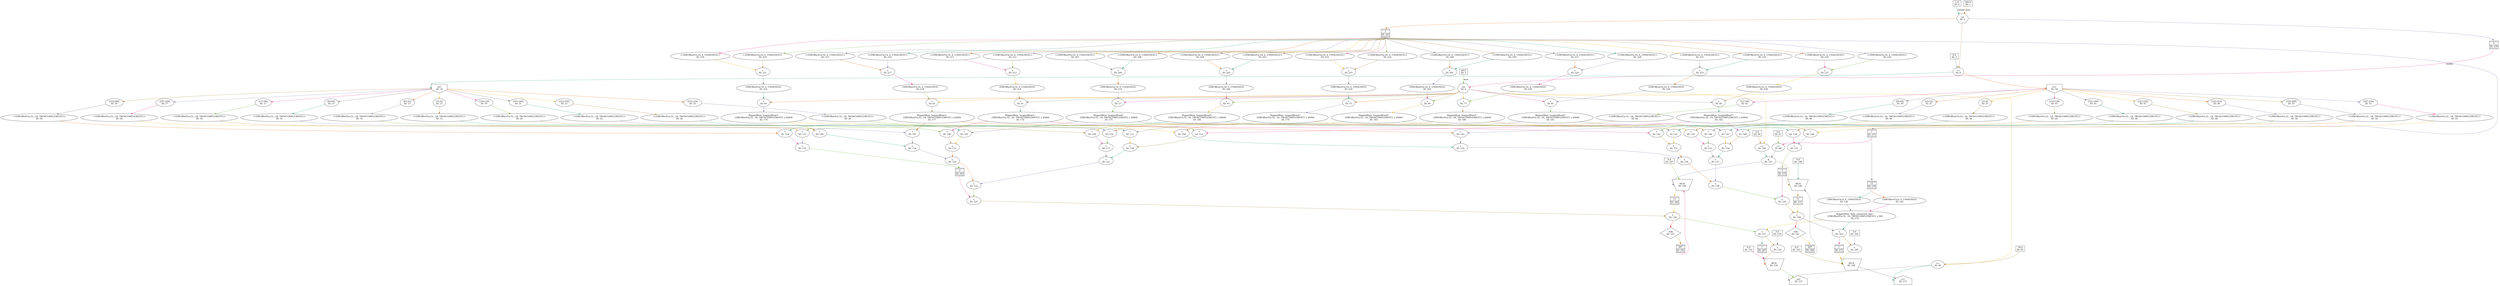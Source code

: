 digraph fully_connected01_tapnfold_2{
	NodeConstantDouble0 [shape=box, label="1.0\nID: 0"];
	NodeConstantDouble1 [shape=box, label="500.0\nID: 1"];
	NodeCounterV12 [shape=hexagon, label="cnt\nID: 2"];
	NodeFIFO239 [shape=plaintext, label=<<TABLE BORDER="0" CELLSPACING="0" CELLBORDER="1"> <TR><TD></TD></TR><TR><TD>3</TD></TR><TR><TD>ID: 239</TD></TR> <TR><TD></TD></TR> </TABLE>>];
	NodeConstantDouble3 [shape=box, label="80.0\nID: 3"];
	NodeCounterV14 [shape=hexagon, label="cnt\nID: 4"];
	NodeConstantDouble95 [shape=box, label="79.0\nID: 95"];
	NodeEq96 [label="==\nID: 96"];
	NodeFIFO243 [shape=plaintext, label=<<TABLE BORDER="0" CELLSPACING="0" CELLBORDER="1"> <TR><TD></TD></TR><TR><TD>2</TD></TR><TR><TD>ID: 243</TD></TR> <TR><TD></TD></TR> </TABLE>>];
	NodeFIFO273 [shape=plaintext, label=<<TABLE BORDER="0" CELLSPACING="0" CELLBORDER="1"> <TR><TD></TD></TR><TR><TD>1</TD></TR><TR><TD>ID: 273</TD></TR> <TR><TD></TD></TR> </TABLE>>];
	NodeConstantDouble97 [shape=box, label="0.0\nID: 97"];
	NodeEq98 [label="==\nID: 98"];
	NodeConstantDouble99 [shape=box, label="0.0\nID: 99"];
	NodeEq100 [label="==\nID: 100"];
	NodeAnd101 [label="&\nID: 101"];
	NodeStreamOffset125 [shape=diamond, label="-500\nID: 125"];
	NodeFIFO242 [shape=plaintext, label=<<TABLE BORDER="0" CELLSPACING="0" CELLBORDER="1"> <TR><TD></TD></TR><TR><TD>487</TD></TR><TR><TD>ID: 242</TD></TR> <TR><TD></TD></TR> </TABLE>>];
	NodeConstantRawBits197 [shape=box, label="0.0\nID: 197"];
	NodeMux104 [shape=invtrapezium, label="MUX\nID: 104", height=0.5];
	NodeFIFO264 [shape=plaintext, label=<<TABLE BORDER="0" CELLSPACING="0" CELLBORDER="1"> <TR><TD></TD></TR><TR><TD>11</TD></TR><TR><TD>ID: 264</TD></TR> <TR><TD></TD></TR> </TABLE>>];
	NodeReinterpret199 [label="<{HWOffsetFix:16, 4, UNSIGNED}>\nID: 199"];
	NodeReinterpret200 [label="<{HWOffsetFix:16, 6, UNSIGNED}>\nID: 200"];
	NodeAdd201 [label="+\nID: 201"];
	NodeCast202 [label="{HWOffsetFix:16, 0, UNSIGNED}\nID: 202"];
	NodeAdd89 [label="+\nID: 89"];
	NodeMappedRom183 [label="MappedRom 'mappedRom8':\n{HWOffsetFix:32, -24, TWOSCOMPLEMENT} x 40000\nID: 183"];
	NodeConstantDouble5 [shape=box, label="0.0\nID: 5"];
	NodeEq6 [label="==\nID: 6"];
	NodeInput10 [shape=invhouse, label="x01\nID: 10"];
	NodeSlice27 [label="[287:256]\nID: 27"];
	NodeReinterpret28 [label="<{HWOffsetFix:32, -24, TWOSCOMPLEMENT}>\nID: 28"];
	NodeMul113 [label="*\nID: 113"];
	NodeReinterpret203 [label="<{HWOffsetFix:16, 4, UNSIGNED}>\nID: 203"];
	NodeReinterpret204 [label="<{HWOffsetFix:16, 6, UNSIGNED}>\nID: 204"];
	NodeAdd205 [label="+\nID: 205"];
	NodeCast206 [label="{HWOffsetFix:16, 0, UNSIGNED}\nID: 206"];
	NodeAdd93 [label="+\nID: 93"];
	NodeMappedRom184 [label="MappedRom 'mappedRom9':\n{HWOffsetFix:32, -24, TWOSCOMPLEMENT} x 40000\nID: 184"];
	NodeSlice29 [label="[319:288]\nID: 29"];
	NodeReinterpret30 [label="<{HWOffsetFix:32, -24, TWOSCOMPLEMENT}>\nID: 30"];
	NodeMul114 [label="*\nID: 114"];
	NodeAdd119 [label="+\nID: 119"];
	NodeFIFO263 [shape=plaintext, label=<<TABLE BORDER="0" CELLSPACING="0" CELLBORDER="1"> <TR><TD></TD></TR><TR><TD>2</TD></TR><TR><TD>ID: 263</TD></TR> <TR><TD></TD></TR> </TABLE>>];
	NodeReinterpret207 [label="<{HWOffsetFix:16, 4, UNSIGNED}>\nID: 207"];
	NodeReinterpret208 [label="<{HWOffsetFix:16, 6, UNSIGNED}>\nID: 208"];
	NodeAdd209 [label="+\nID: 209"];
	NodeCast210 [label="{HWOffsetFix:16, 0, UNSIGNED}\nID: 210"];
	NodeAdd57 [label="+\nID: 57"];
	NodeMappedRom175 [label="MappedRom 'mappedRom0':\n{HWOffsetFix:32, -24, TWOSCOMPLEMENT} x 40000\nID: 175"];
	NodeSlice11 [label="[31:0]\nID: 11"];
	NodeReinterpret12 [label="<{HWOffsetFix:32, -24, TWOSCOMPLEMENT}>\nID: 12"];
	NodeMul105 [label="*\nID: 105"];
	NodeReinterpret211 [label="<{HWOffsetFix:16, 4, UNSIGNED}>\nID: 211"];
	NodeReinterpret212 [label="<{HWOffsetFix:16, 6, UNSIGNED}>\nID: 212"];
	NodeAdd213 [label="+\nID: 213"];
	NodeCast214 [label="{HWOffsetFix:16, 0, UNSIGNED}\nID: 214"];
	NodeAdd61 [label="+\nID: 61"];
	NodeMappedRom176 [label="MappedRom 'mappedRom1':\n{HWOffsetFix:32, -24, TWOSCOMPLEMENT} x 40000\nID: 176"];
	NodeSlice13 [label="[63:32]\nID: 13"];
	NodeReinterpret14 [label="<{HWOffsetFix:32, -24, TWOSCOMPLEMENT}>\nID: 14"];
	NodeMul106 [label="*\nID: 106"];
	NodeAdd115 [label="+\nID: 115"];
	NodeReinterpret215 [label="<{HWOffsetFix:16, 4, UNSIGNED}>\nID: 215"];
	NodeReinterpret216 [label="<{HWOffsetFix:16, 6, UNSIGNED}>\nID: 216"];
	NodeAdd217 [label="+\nID: 217"];
	NodeCast218 [label="{HWOffsetFix:16, 0, UNSIGNED}\nID: 218"];
	NodeAdd65 [label="+\nID: 65"];
	NodeMappedRom177 [label="MappedRom 'mappedRom2':\n{HWOffsetFix:32, -24, TWOSCOMPLEMENT} x 40000\nID: 177"];
	NodeSlice15 [label="[95:64]\nID: 15"];
	NodeReinterpret16 [label="<{HWOffsetFix:32, -24, TWOSCOMPLEMENT}>\nID: 16"];
	NodeMul107 [label="*\nID: 107"];
	NodeReinterpret219 [label="<{HWOffsetFix:16, 4, UNSIGNED}>\nID: 219"];
	NodeReinterpret220 [label="<{HWOffsetFix:16, 6, UNSIGNED}>\nID: 220"];
	NodeAdd221 [label="+\nID: 221"];
	NodeCast222 [label="{HWOffsetFix:16, 0, UNSIGNED}\nID: 222"];
	NodeAdd69 [label="+\nID: 69"];
	NodeMappedRom178 [label="MappedRom 'mappedRom3':\n{HWOffsetFix:32, -24, TWOSCOMPLEMENT} x 40000\nID: 178"];
	NodeSlice17 [label="[127:96]\nID: 17"];
	NodeReinterpret18 [label="<{HWOffsetFix:32, -24, TWOSCOMPLEMENT}>\nID: 18"];
	NodeMul108 [label="*\nID: 108"];
	NodeAdd116 [label="+\nID: 116"];
	NodeAdd120 [label="+\nID: 120"];
	NodeReinterpret223 [label="<{HWOffsetFix:16, 4, UNSIGNED}>\nID: 223"];
	NodeReinterpret224 [label="<{HWOffsetFix:16, 6, UNSIGNED}>\nID: 224"];
	NodeAdd225 [label="+\nID: 225"];
	NodeCast226 [label="{HWOffsetFix:16, 0, UNSIGNED}\nID: 226"];
	NodeAdd73 [label="+\nID: 73"];
	NodeMappedRom179 [label="MappedRom 'mappedRom4':\n{HWOffsetFix:32, -24, TWOSCOMPLEMENT} x 40000\nID: 179"];
	NodeSlice19 [label="[159:128]\nID: 19"];
	NodeReinterpret20 [label="<{HWOffsetFix:32, -24, TWOSCOMPLEMENT}>\nID: 20"];
	NodeMul109 [label="*\nID: 109"];
	NodeReinterpret227 [label="<{HWOffsetFix:16, 4, UNSIGNED}>\nID: 227"];
	NodeReinterpret228 [label="<{HWOffsetFix:16, 6, UNSIGNED}>\nID: 228"];
	NodeAdd229 [label="+\nID: 229"];
	NodeCast230 [label="{HWOffsetFix:16, 0, UNSIGNED}\nID: 230"];
	NodeAdd77 [label="+\nID: 77"];
	NodeMappedRom180 [label="MappedRom 'mappedRom5':\n{HWOffsetFix:32, -24, TWOSCOMPLEMENT} x 40000\nID: 180"];
	NodeSlice21 [label="[191:160]\nID: 21"];
	NodeReinterpret22 [label="<{HWOffsetFix:32, -24, TWOSCOMPLEMENT}>\nID: 22"];
	NodeMul110 [label="*\nID: 110"];
	NodeAdd117 [label="+\nID: 117"];
	NodeReinterpret231 [label="<{HWOffsetFix:16, 4, UNSIGNED}>\nID: 231"];
	NodeReinterpret232 [label="<{HWOffsetFix:16, 6, UNSIGNED}>\nID: 232"];
	NodeAdd233 [label="+\nID: 233"];
	NodeCast234 [label="{HWOffsetFix:16, 0, UNSIGNED}\nID: 234"];
	NodeAdd81 [label="+\nID: 81"];
	NodeMappedRom181 [label="MappedRom 'mappedRom6':\n{HWOffsetFix:32, -24, TWOSCOMPLEMENT} x 40000\nID: 181"];
	NodeSlice23 [label="[223:192]\nID: 23"];
	NodeReinterpret24 [label="<{HWOffsetFix:32, -24, TWOSCOMPLEMENT}>\nID: 24"];
	NodeMul111 [label="*\nID: 111"];
	NodeReinterpret235 [label="<{HWOffsetFix:16, 4, UNSIGNED}>\nID: 235"];
	NodeReinterpret236 [label="<{HWOffsetFix:16, 6, UNSIGNED}>\nID: 236"];
	NodeAdd237 [label="+\nID: 237"];
	NodeCast238 [label="{HWOffsetFix:16, 0, UNSIGNED}\nID: 238"];
	NodeAdd85 [label="+\nID: 85"];
	NodeMappedRom182 [label="MappedRom 'mappedRom7':\n{HWOffsetFix:32, -24, TWOSCOMPLEMENT} x 40000\nID: 182"];
	NodeSlice25 [label="[255:224]\nID: 25"];
	NodeReinterpret26 [label="<{HWOffsetFix:32, -24, TWOSCOMPLEMENT}>\nID: 26"];
	NodeMul112 [label="*\nID: 112"];
	NodeAdd118 [label="+\nID: 118"];
	NodeAdd121 [label="+\nID: 121"];
	NodeAdd122 [label="+\nID: 122"];
	NodeAdd123 [label="+\nID: 123"];
	NodeAdd124 [label="+\nID: 124"];
	NodeFIFO274 [shape=plaintext, label=<<TABLE BORDER="0" CELLSPACING="0" CELLBORDER="1"> <TR><TD></TD></TR><TR><TD>13</TD></TR><TR><TD>ID: 274</TD></TR> <TR><TD></TD></TR> </TABLE>>];
	NodeCast126 [label="{HWOffsetFix:9, 0, UNSIGNED}\nID: 126"];
	NodeCast162 [label="{HWOffsetFix:9, 0, UNSIGNED}\nID: 162"];
	NodeMappedRom174 [label="MappedRom 'fully_connected_bias':\n{HWOffsetFix:32, -24, TWOSCOMPLEMENT} x 500\nID: 174"];
	NodeAdd127 [label="+\nID: 127"];
	NodeConstantDouble129 [shape=box, label="0.0\nID: 129"];
	NodeLt130 [label="<\nID: 130"];
	NodeFIFO267 [shape=plaintext, label=<<TABLE BORDER="0" CELLSPACING="0" CELLBORDER="1"> <TR><TD></TD></TR><TR><TD>1</TD></TR><TR><TD>ID: 267</TD></TR> <TR><TD></TD></TR> </TABLE>>];
	NodeConstantDouble131 [shape=box, label="0.0\nID: 131"];
	NodeMux132 [shape=invtrapezium, label="MUX\nID: 132", height=0.5];
	NodeOutput137 [shape=house, label="y01\nID: 137"];
	NodeStreamOffset161 [shape=diamond, label="-500\nID: 161"];
	NodeFIFO269 [shape=plaintext, label=<<TABLE BORDER="0" CELLSPACING="0" CELLBORDER="1"> <TR><TD></TD></TR><TR><TD>487</TD></TR><TR><TD>ID: 269</TD></TR> <TR><TD></TD></TR> </TABLE>>];
	NodeConstantRawBits198 [shape=box, label="0.0\nID: 198"];
	NodeMux140 [shape=invtrapezium, label="MUX\nID: 140", height=0.5];
	NodeFIFO271 [shape=plaintext, label=<<TABLE BORDER="0" CELLSPACING="0" CELLBORDER="1"> <TR><TD></TD></TR><TR><TD>11</TD></TR><TR><TD>ID: 271</TD></TR> <TR><TD></TD></TR> </TABLE>>];
	NodeInput34 [shape=invhouse, label="x11\nID: 34"];
	NodeSlice51 [label="[287:256]\nID: 51"];
	NodeReinterpret52 [label="<{HWOffsetFix:32, -24, TWOSCOMPLEMENT}>\nID: 52"];
	NodeMul149 [label="*\nID: 149"];
	NodeSlice53 [label="[319:288]\nID: 53"];
	NodeReinterpret54 [label="<{HWOffsetFix:32, -24, TWOSCOMPLEMENT}>\nID: 54"];
	NodeMul150 [label="*\nID: 150"];
	NodeAdd155 [label="+\nID: 155"];
	NodeFIFO270 [shape=plaintext, label=<<TABLE BORDER="0" CELLSPACING="0" CELLBORDER="1"> <TR><TD></TD></TR><TR><TD>2</TD></TR><TR><TD>ID: 270</TD></TR> <TR><TD></TD></TR> </TABLE>>];
	NodeSlice35 [label="[31:0]\nID: 35"];
	NodeReinterpret36 [label="<{HWOffsetFix:32, -24, TWOSCOMPLEMENT}>\nID: 36"];
	NodeMul141 [label="*\nID: 141"];
	NodeSlice37 [label="[63:32]\nID: 37"];
	NodeReinterpret38 [label="<{HWOffsetFix:32, -24, TWOSCOMPLEMENT}>\nID: 38"];
	NodeMul142 [label="*\nID: 142"];
	NodeAdd151 [label="+\nID: 151"];
	NodeSlice39 [label="[95:64]\nID: 39"];
	NodeReinterpret40 [label="<{HWOffsetFix:32, -24, TWOSCOMPLEMENT}>\nID: 40"];
	NodeMul143 [label="*\nID: 143"];
	NodeSlice41 [label="[127:96]\nID: 41"];
	NodeReinterpret42 [label="<{HWOffsetFix:32, -24, TWOSCOMPLEMENT}>\nID: 42"];
	NodeMul144 [label="*\nID: 144"];
	NodeAdd152 [label="+\nID: 152"];
	NodeAdd156 [label="+\nID: 156"];
	NodeSlice43 [label="[159:128]\nID: 43"];
	NodeReinterpret44 [label="<{HWOffsetFix:32, -24, TWOSCOMPLEMENT}>\nID: 44"];
	NodeMul145 [label="*\nID: 145"];
	NodeSlice45 [label="[191:160]\nID: 45"];
	NodeReinterpret46 [label="<{HWOffsetFix:32, -24, TWOSCOMPLEMENT}>\nID: 46"];
	NodeMul146 [label="*\nID: 146"];
	NodeAdd153 [label="+\nID: 153"];
	NodeSlice47 [label="[223:192]\nID: 47"];
	NodeReinterpret48 [label="<{HWOffsetFix:32, -24, TWOSCOMPLEMENT}>\nID: 48"];
	NodeMul147 [label="*\nID: 147"];
	NodeSlice49 [label="[255:224]\nID: 49"];
	NodeReinterpret50 [label="<{HWOffsetFix:32, -24, TWOSCOMPLEMENT}>\nID: 50"];
	NodeMul148 [label="*\nID: 148"];
	NodeAdd154 [label="+\nID: 154"];
	NodeAdd157 [label="+\nID: 157"];
	NodeAdd158 [label="+\nID: 158"];
	NodeAdd159 [label="+\nID: 159"];
	NodeAdd160 [label="+\nID: 160"];
	NodeAdd163 [label="+\nID: 163"];
	NodeConstantDouble165 [shape=box, label="0.0\nID: 165"];
	NodeLt166 [label="<\nID: 166"];
	NodeFIFO272 [shape=plaintext, label=<<TABLE BORDER="0" CELLSPACING="0" CELLBORDER="1"> <TR><TD></TD></TR><TR><TD>1</TD></TR><TR><TD>ID: 272</TD></TR> <TR><TD></TD></TR> </TABLE>>];
	NodeConstantDouble167 [shape=box, label="0.0\nID: 167"];
	NodeMux168 [shape=invtrapezium, label="MUX\nID: 168", height=0.5];
	NodeOutput173 [shape=house, label="y11\nID: 173"];
	NodeConstantDouble0 -> NodeCounterV12[label="enable" color="/dark28/1" photon_data="EDGE,SrcNode:0,SrcNodePort:value"];
	NodeConstantDouble1 -> NodeCounterV12[label="max" color="/dark28/2" photon_data="EDGE,SrcNode:1,SrcNodePort:value"];
	NodeCounterV12 -> NodeFIFO239[headport="n" color="/dark28/3" photon_data="EDGE,SrcNode:2,SrcNodePort:wrap"];
	NodeFIFO239 -> NodeCounterV14[label="enable" tailport="s" color="/dark28/4" photon_data="EDGE,SrcNode:239,SrcNodePort:output"];
	NodeConstantDouble3 -> NodeCounterV14[label="max" color="/dark28/5" photon_data="EDGE,SrcNode:3,SrcNodePort:value"];
	NodeCounterV14 -> NodeEq96[color="/dark28/6" photon_data="EDGE,SrcNode:4,SrcNodePort:count"];
	NodeConstantDouble95 -> NodeEq96[color="/dark28/7" photon_data="EDGE,SrcNode:95,SrcNodePort:value"];
	NodeEq96 -> NodeOutput137[headport="w" color="/dark28/8" ];
	NodeEq96 -> NodeOutput173[headport="w" color="/dark28/1" ];
	NodeCounterV12 -> NodeFIFO243[headport="n" color="/dark28/2" photon_data="EDGE,SrcNode:2,SrcNodePort:count"];
	NodeFIFO243 -> NodeFIFO273[tailport="s" headport="n" color="/dark28/3" photon_data="EDGE,SrcNode:243,SrcNodePort:output"];
	NodeFIFO273 -> NodeEq98[tailport="s" color="/dark28/4" photon_data="EDGE,SrcNode:273,SrcNodePort:output"];
	NodeConstantDouble97 -> NodeEq98[color="/dark28/5" photon_data="EDGE,SrcNode:97,SrcNodePort:value"];
	NodeCounterV14 -> NodeEq100[color="/dark28/6" photon_data="EDGE,SrcNode:4,SrcNodePort:count"];
	NodeConstantDouble99 -> NodeEq100[color="/dark28/7" photon_data="EDGE,SrcNode:99,SrcNodePort:value"];
	NodeEq98 -> NodeAnd101[color="/dark28/8" photon_data="EDGE,SrcNode:98,SrcNodePort:result"];
	NodeEq100 -> NodeAnd101[color="/dark28/1" photon_data="EDGE,SrcNode:100,SrcNodePort:result"];
	NodeAdd124 -> NodeStreamOffset125[headport="n", tailport="s", color=red photon_data="EDGE,SrcNode:124,SrcNodePort:result"];
	NodeStreamOffset125 -> NodeFIFO242[headport="n" color="/dark28/2" photon_data="EDGE,SrcNode:125,SrcNodePort:output"];
	NodeAnd101 -> NodeMux104[headport="w" color="/dark28/3" photon_data="EDGE,SrcNode:101,SrcNodePort:result"];
	NodeFIFO242 -> NodeMux104[tailport="s" color="/dark28/4" photon_data="EDGE,SrcNode:242,SrcNodePort:output"];
	NodeConstantRawBits197 -> NodeMux104[color="/dark28/5" photon_data="EDGE,SrcNode:197,SrcNodePort:value"];
	NodeMux104 -> NodeFIFO264[headport="n" color="/dark28/6" photon_data="EDGE,SrcNode:104,SrcNodePort:result"];
	NodeFIFO243 -> NodeReinterpret199[tailport="s" color="/dark28/7" photon_data="EDGE,SrcNode:243,SrcNodePort:output"];
	NodeFIFO243 -> NodeReinterpret200[tailport="s" color="/dark28/8" photon_data="EDGE,SrcNode:243,SrcNodePort:output"];
	NodeReinterpret199 -> NodeAdd201[color="/dark28/1" photon_data="EDGE,SrcNode:199,SrcNodePort:output"];
	NodeReinterpret200 -> NodeAdd201[color="/dark28/2" photon_data="EDGE,SrcNode:200,SrcNodePort:output"];
	NodeAdd201 -> NodeCast202[color="/dark28/3" photon_data="EDGE,SrcNode:201,SrcNodePort:result"];
	NodeCast202 -> NodeAdd89[color="/dark28/4" photon_data="EDGE,SrcNode:202,SrcNodePort:o"];
	NodeCounterV14 -> NodeAdd89[color="/dark28/5" photon_data="EDGE,SrcNode:4,SrcNodePort:count"];
	NodeAdd89 -> NodeMappedRom183[color="/dark28/6" photon_data="EDGE,SrcNode:89,SrcNodePort:result"];
	NodeCounterV12 -> NodeEq6[color="/dark28/7" photon_data="EDGE,SrcNode:2,SrcNodePort:count"];
	NodeConstantDouble5 -> NodeEq6[color="/dark28/8" photon_data="EDGE,SrcNode:5,SrcNodePort:value"];
	NodeEq6 -> NodeInput10[headport="w" color="/dark28/1" ];
	NodeEq6 -> NodeInput34[headport="w" color="/dark28/2" ];
	NodeInput10 -> NodeSlice27[color="/dark28/3" photon_data="EDGE,SrcNode:10,SrcNodePort:data"];
	NodeSlice27 -> NodeReinterpret28[color="/dark28/4" photon_data="EDGE,SrcNode:27,SrcNodePort:result"];
	NodeMappedRom183 -> NodeMul113[color="/dark28/5" photon_data="EDGE,SrcNode:183,SrcNodePort:dataa"];
	NodeReinterpret28 -> NodeMul113[color="/dark28/6" photon_data="EDGE,SrcNode:28,SrcNodePort:output"];
	NodeFIFO243 -> NodeReinterpret203[tailport="s" color="/dark28/7" photon_data="EDGE,SrcNode:243,SrcNodePort:output"];
	NodeFIFO243 -> NodeReinterpret204[tailport="s" color="/dark28/8" photon_data="EDGE,SrcNode:243,SrcNodePort:output"];
	NodeReinterpret203 -> NodeAdd205[color="/dark28/1" photon_data="EDGE,SrcNode:203,SrcNodePort:output"];
	NodeReinterpret204 -> NodeAdd205[color="/dark28/2" photon_data="EDGE,SrcNode:204,SrcNodePort:output"];
	NodeAdd205 -> NodeCast206[color="/dark28/3" photon_data="EDGE,SrcNode:205,SrcNodePort:result"];
	NodeCast206 -> NodeAdd93[color="/dark28/4" photon_data="EDGE,SrcNode:206,SrcNodePort:o"];
	NodeCounterV14 -> NodeAdd93[color="/dark28/5" photon_data="EDGE,SrcNode:4,SrcNodePort:count"];
	NodeAdd93 -> NodeMappedRom184[color="/dark28/6" photon_data="EDGE,SrcNode:93,SrcNodePort:result"];
	NodeInput10 -> NodeSlice29[color="/dark28/7" photon_data="EDGE,SrcNode:10,SrcNodePort:data"];
	NodeSlice29 -> NodeReinterpret30[color="/dark28/8" photon_data="EDGE,SrcNode:29,SrcNodePort:result"];
	NodeMappedRom184 -> NodeMul114[color="/dark28/1" photon_data="EDGE,SrcNode:184,SrcNodePort:dataa"];
	NodeReinterpret30 -> NodeMul114[color="/dark28/2" photon_data="EDGE,SrcNode:30,SrcNodePort:output"];
	NodeMul113 -> NodeAdd119[color="/dark28/3" photon_data="EDGE,SrcNode:113,SrcNodePort:result"];
	NodeMul114 -> NodeAdd119[color="/dark28/4" photon_data="EDGE,SrcNode:114,SrcNodePort:result"];
	NodeAdd119 -> NodeFIFO263[headport="n" color="/dark28/5" photon_data="EDGE,SrcNode:119,SrcNodePort:result"];
	NodeFIFO243 -> NodeReinterpret207[tailport="s" color="/dark28/6" photon_data="EDGE,SrcNode:243,SrcNodePort:output"];
	NodeFIFO243 -> NodeReinterpret208[tailport="s" color="/dark28/7" photon_data="EDGE,SrcNode:243,SrcNodePort:output"];
	NodeReinterpret207 -> NodeAdd209[color="/dark28/8" photon_data="EDGE,SrcNode:207,SrcNodePort:output"];
	NodeReinterpret208 -> NodeAdd209[color="/dark28/1" photon_data="EDGE,SrcNode:208,SrcNodePort:output"];
	NodeAdd209 -> NodeCast210[color="/dark28/2" photon_data="EDGE,SrcNode:209,SrcNodePort:result"];
	NodeCast210 -> NodeAdd57[color="/dark28/3" photon_data="EDGE,SrcNode:210,SrcNodePort:o"];
	NodeCounterV14 -> NodeAdd57[color="/dark28/4" photon_data="EDGE,SrcNode:4,SrcNodePort:count"];
	NodeAdd57 -> NodeMappedRom175[color="/dark28/5" photon_data="EDGE,SrcNode:57,SrcNodePort:result"];
	NodeInput10 -> NodeSlice11[color="/dark28/6" photon_data="EDGE,SrcNode:10,SrcNodePort:data"];
	NodeSlice11 -> NodeReinterpret12[color="/dark28/7" photon_data="EDGE,SrcNode:11,SrcNodePort:result"];
	NodeMappedRom175 -> NodeMul105[color="/dark28/8" photon_data="EDGE,SrcNode:175,SrcNodePort:dataa"];
	NodeReinterpret12 -> NodeMul105[color="/dark28/1" photon_data="EDGE,SrcNode:12,SrcNodePort:output"];
	NodeFIFO243 -> NodeReinterpret211[tailport="s" color="/dark28/2" photon_data="EDGE,SrcNode:243,SrcNodePort:output"];
	NodeFIFO243 -> NodeReinterpret212[tailport="s" color="/dark28/3" photon_data="EDGE,SrcNode:243,SrcNodePort:output"];
	NodeReinterpret211 -> NodeAdd213[color="/dark28/4" photon_data="EDGE,SrcNode:211,SrcNodePort:output"];
	NodeReinterpret212 -> NodeAdd213[color="/dark28/5" photon_data="EDGE,SrcNode:212,SrcNodePort:output"];
	NodeAdd213 -> NodeCast214[color="/dark28/6" photon_data="EDGE,SrcNode:213,SrcNodePort:result"];
	NodeCast214 -> NodeAdd61[color="/dark28/7" photon_data="EDGE,SrcNode:214,SrcNodePort:o"];
	NodeCounterV14 -> NodeAdd61[color="/dark28/8" photon_data="EDGE,SrcNode:4,SrcNodePort:count"];
	NodeAdd61 -> NodeMappedRom176[color="/dark28/1" photon_data="EDGE,SrcNode:61,SrcNodePort:result"];
	NodeInput10 -> NodeSlice13[color="/dark28/2" photon_data="EDGE,SrcNode:10,SrcNodePort:data"];
	NodeSlice13 -> NodeReinterpret14[color="/dark28/3" photon_data="EDGE,SrcNode:13,SrcNodePort:result"];
	NodeMappedRom176 -> NodeMul106[color="/dark28/4" photon_data="EDGE,SrcNode:176,SrcNodePort:dataa"];
	NodeReinterpret14 -> NodeMul106[color="/dark28/5" photon_data="EDGE,SrcNode:14,SrcNodePort:output"];
	NodeMul105 -> NodeAdd115[color="/dark28/6" photon_data="EDGE,SrcNode:105,SrcNodePort:result"];
	NodeMul106 -> NodeAdd115[color="/dark28/7" photon_data="EDGE,SrcNode:106,SrcNodePort:result"];
	NodeFIFO243 -> NodeReinterpret215[tailport="s" color="/dark28/8" photon_data="EDGE,SrcNode:243,SrcNodePort:output"];
	NodeFIFO243 -> NodeReinterpret216[tailport="s" color="/dark28/1" photon_data="EDGE,SrcNode:243,SrcNodePort:output"];
	NodeReinterpret215 -> NodeAdd217[color="/dark28/2" photon_data="EDGE,SrcNode:215,SrcNodePort:output"];
	NodeReinterpret216 -> NodeAdd217[color="/dark28/3" photon_data="EDGE,SrcNode:216,SrcNodePort:output"];
	NodeAdd217 -> NodeCast218[color="/dark28/4" photon_data="EDGE,SrcNode:217,SrcNodePort:result"];
	NodeCast218 -> NodeAdd65[color="/dark28/5" photon_data="EDGE,SrcNode:218,SrcNodePort:o"];
	NodeCounterV14 -> NodeAdd65[color="/dark28/6" photon_data="EDGE,SrcNode:4,SrcNodePort:count"];
	NodeAdd65 -> NodeMappedRom177[color="/dark28/7" photon_data="EDGE,SrcNode:65,SrcNodePort:result"];
	NodeInput10 -> NodeSlice15[color="/dark28/8" photon_data="EDGE,SrcNode:10,SrcNodePort:data"];
	NodeSlice15 -> NodeReinterpret16[color="/dark28/1" photon_data="EDGE,SrcNode:15,SrcNodePort:result"];
	NodeMappedRom177 -> NodeMul107[color="/dark28/2" photon_data="EDGE,SrcNode:177,SrcNodePort:dataa"];
	NodeReinterpret16 -> NodeMul107[color="/dark28/3" photon_data="EDGE,SrcNode:16,SrcNodePort:output"];
	NodeFIFO243 -> NodeReinterpret219[tailport="s" color="/dark28/4" photon_data="EDGE,SrcNode:243,SrcNodePort:output"];
	NodeFIFO243 -> NodeReinterpret220[tailport="s" color="/dark28/5" photon_data="EDGE,SrcNode:243,SrcNodePort:output"];
	NodeReinterpret219 -> NodeAdd221[color="/dark28/6" photon_data="EDGE,SrcNode:219,SrcNodePort:output"];
	NodeReinterpret220 -> NodeAdd221[color="/dark28/7" photon_data="EDGE,SrcNode:220,SrcNodePort:output"];
	NodeAdd221 -> NodeCast222[color="/dark28/8" photon_data="EDGE,SrcNode:221,SrcNodePort:result"];
	NodeCast222 -> NodeAdd69[color="/dark28/1" photon_data="EDGE,SrcNode:222,SrcNodePort:o"];
	NodeCounterV14 -> NodeAdd69[color="/dark28/2" photon_data="EDGE,SrcNode:4,SrcNodePort:count"];
	NodeAdd69 -> NodeMappedRom178[color="/dark28/3" photon_data="EDGE,SrcNode:69,SrcNodePort:result"];
	NodeInput10 -> NodeSlice17[color="/dark28/4" photon_data="EDGE,SrcNode:10,SrcNodePort:data"];
	NodeSlice17 -> NodeReinterpret18[color="/dark28/5" photon_data="EDGE,SrcNode:17,SrcNodePort:result"];
	NodeMappedRom178 -> NodeMul108[color="/dark28/6" photon_data="EDGE,SrcNode:178,SrcNodePort:dataa"];
	NodeReinterpret18 -> NodeMul108[color="/dark28/7" photon_data="EDGE,SrcNode:18,SrcNodePort:output"];
	NodeMul107 -> NodeAdd116[color="/dark28/8" photon_data="EDGE,SrcNode:107,SrcNodePort:result"];
	NodeMul108 -> NodeAdd116[color="/dark28/1" photon_data="EDGE,SrcNode:108,SrcNodePort:result"];
	NodeAdd115 -> NodeAdd120[color="/dark28/2" photon_data="EDGE,SrcNode:115,SrcNodePort:result"];
	NodeAdd116 -> NodeAdd120[color="/dark28/3" photon_data="EDGE,SrcNode:116,SrcNodePort:result"];
	NodeFIFO243 -> NodeReinterpret223[tailport="s" color="/dark28/4" photon_data="EDGE,SrcNode:243,SrcNodePort:output"];
	NodeFIFO243 -> NodeReinterpret224[tailport="s" color="/dark28/5" photon_data="EDGE,SrcNode:243,SrcNodePort:output"];
	NodeReinterpret223 -> NodeAdd225[color="/dark28/6" photon_data="EDGE,SrcNode:223,SrcNodePort:output"];
	NodeReinterpret224 -> NodeAdd225[color="/dark28/7" photon_data="EDGE,SrcNode:224,SrcNodePort:output"];
	NodeAdd225 -> NodeCast226[color="/dark28/8" photon_data="EDGE,SrcNode:225,SrcNodePort:result"];
	NodeCast226 -> NodeAdd73[color="/dark28/1" photon_data="EDGE,SrcNode:226,SrcNodePort:o"];
	NodeCounterV14 -> NodeAdd73[color="/dark28/2" photon_data="EDGE,SrcNode:4,SrcNodePort:count"];
	NodeAdd73 -> NodeMappedRom179[color="/dark28/3" photon_data="EDGE,SrcNode:73,SrcNodePort:result"];
	NodeInput10 -> NodeSlice19[color="/dark28/4" photon_data="EDGE,SrcNode:10,SrcNodePort:data"];
	NodeSlice19 -> NodeReinterpret20[color="/dark28/5" photon_data="EDGE,SrcNode:19,SrcNodePort:result"];
	NodeMappedRom179 -> NodeMul109[color="/dark28/6" photon_data="EDGE,SrcNode:179,SrcNodePort:dataa"];
	NodeReinterpret20 -> NodeMul109[color="/dark28/7" photon_data="EDGE,SrcNode:20,SrcNodePort:output"];
	NodeFIFO243 -> NodeReinterpret227[tailport="s" color="/dark28/8" photon_data="EDGE,SrcNode:243,SrcNodePort:output"];
	NodeFIFO243 -> NodeReinterpret228[tailport="s" color="/dark28/1" photon_data="EDGE,SrcNode:243,SrcNodePort:output"];
	NodeReinterpret227 -> NodeAdd229[color="/dark28/2" photon_data="EDGE,SrcNode:227,SrcNodePort:output"];
	NodeReinterpret228 -> NodeAdd229[color="/dark28/3" photon_data="EDGE,SrcNode:228,SrcNodePort:output"];
	NodeAdd229 -> NodeCast230[color="/dark28/4" photon_data="EDGE,SrcNode:229,SrcNodePort:result"];
	NodeCast230 -> NodeAdd77[color="/dark28/5" photon_data="EDGE,SrcNode:230,SrcNodePort:o"];
	NodeCounterV14 -> NodeAdd77[color="/dark28/6" photon_data="EDGE,SrcNode:4,SrcNodePort:count"];
	NodeAdd77 -> NodeMappedRom180[color="/dark28/7" photon_data="EDGE,SrcNode:77,SrcNodePort:result"];
	NodeInput10 -> NodeSlice21[color="/dark28/8" photon_data="EDGE,SrcNode:10,SrcNodePort:data"];
	NodeSlice21 -> NodeReinterpret22[color="/dark28/1" photon_data="EDGE,SrcNode:21,SrcNodePort:result"];
	NodeMappedRom180 -> NodeMul110[color="/dark28/2" photon_data="EDGE,SrcNode:180,SrcNodePort:dataa"];
	NodeReinterpret22 -> NodeMul110[color="/dark28/3" photon_data="EDGE,SrcNode:22,SrcNodePort:output"];
	NodeMul109 -> NodeAdd117[color="/dark28/4" photon_data="EDGE,SrcNode:109,SrcNodePort:result"];
	NodeMul110 -> NodeAdd117[color="/dark28/5" photon_data="EDGE,SrcNode:110,SrcNodePort:result"];
	NodeFIFO243 -> NodeReinterpret231[tailport="s" color="/dark28/6" photon_data="EDGE,SrcNode:243,SrcNodePort:output"];
	NodeFIFO243 -> NodeReinterpret232[tailport="s" color="/dark28/7" photon_data="EDGE,SrcNode:243,SrcNodePort:output"];
	NodeReinterpret231 -> NodeAdd233[color="/dark28/8" photon_data="EDGE,SrcNode:231,SrcNodePort:output"];
	NodeReinterpret232 -> NodeAdd233[color="/dark28/1" photon_data="EDGE,SrcNode:232,SrcNodePort:output"];
	NodeAdd233 -> NodeCast234[color="/dark28/2" photon_data="EDGE,SrcNode:233,SrcNodePort:result"];
	NodeCast234 -> NodeAdd81[color="/dark28/3" photon_data="EDGE,SrcNode:234,SrcNodePort:o"];
	NodeCounterV14 -> NodeAdd81[color="/dark28/4" photon_data="EDGE,SrcNode:4,SrcNodePort:count"];
	NodeAdd81 -> NodeMappedRom181[color="/dark28/5" photon_data="EDGE,SrcNode:81,SrcNodePort:result"];
	NodeInput10 -> NodeSlice23[color="/dark28/6" photon_data="EDGE,SrcNode:10,SrcNodePort:data"];
	NodeSlice23 -> NodeReinterpret24[color="/dark28/7" photon_data="EDGE,SrcNode:23,SrcNodePort:result"];
	NodeMappedRom181 -> NodeMul111[color="/dark28/8" photon_data="EDGE,SrcNode:181,SrcNodePort:dataa"];
	NodeReinterpret24 -> NodeMul111[color="/dark28/1" photon_data="EDGE,SrcNode:24,SrcNodePort:output"];
	NodeFIFO243 -> NodeReinterpret235[tailport="s" color="/dark28/2" photon_data="EDGE,SrcNode:243,SrcNodePort:output"];
	NodeFIFO243 -> NodeReinterpret236[tailport="s" color="/dark28/3" photon_data="EDGE,SrcNode:243,SrcNodePort:output"];
	NodeReinterpret235 -> NodeAdd237[color="/dark28/4" photon_data="EDGE,SrcNode:235,SrcNodePort:output"];
	NodeReinterpret236 -> NodeAdd237[color="/dark28/5" photon_data="EDGE,SrcNode:236,SrcNodePort:output"];
	NodeAdd237 -> NodeCast238[color="/dark28/6" photon_data="EDGE,SrcNode:237,SrcNodePort:result"];
	NodeCast238 -> NodeAdd85[color="/dark28/7" photon_data="EDGE,SrcNode:238,SrcNodePort:o"];
	NodeCounterV14 -> NodeAdd85[color="/dark28/8" photon_data="EDGE,SrcNode:4,SrcNodePort:count"];
	NodeAdd85 -> NodeMappedRom182[color="/dark28/1" photon_data="EDGE,SrcNode:85,SrcNodePort:result"];
	NodeInput10 -> NodeSlice25[color="/dark28/2" photon_data="EDGE,SrcNode:10,SrcNodePort:data"];
	NodeSlice25 -> NodeReinterpret26[color="/dark28/3" photon_data="EDGE,SrcNode:25,SrcNodePort:result"];
	NodeMappedRom182 -> NodeMul112[color="/dark28/4" photon_data="EDGE,SrcNode:182,SrcNodePort:dataa"];
	NodeReinterpret26 -> NodeMul112[color="/dark28/5" photon_data="EDGE,SrcNode:26,SrcNodePort:output"];
	NodeMul111 -> NodeAdd118[color="/dark28/6" photon_data="EDGE,SrcNode:111,SrcNodePort:result"];
	NodeMul112 -> NodeAdd118[color="/dark28/7" photon_data="EDGE,SrcNode:112,SrcNodePort:result"];
	NodeAdd117 -> NodeAdd121[color="/dark28/8" photon_data="EDGE,SrcNode:117,SrcNodePort:result"];
	NodeAdd118 -> NodeAdd121[color="/dark28/1" photon_data="EDGE,SrcNode:118,SrcNodePort:result"];
	NodeAdd120 -> NodeAdd122[color="/dark28/2" photon_data="EDGE,SrcNode:120,SrcNodePort:result"];
	NodeAdd121 -> NodeAdd122[color="/dark28/3" photon_data="EDGE,SrcNode:121,SrcNodePort:result"];
	NodeFIFO263 -> NodeAdd123[tailport="s" color="/dark28/4" photon_data="EDGE,SrcNode:263,SrcNodePort:output"];
	NodeAdd122 -> NodeAdd123[color="/dark28/5" photon_data="EDGE,SrcNode:122,SrcNodePort:result"];
	NodeFIFO264 -> NodeAdd124[tailport="s" color="/dark28/6" photon_data="EDGE,SrcNode:264,SrcNodePort:output"];
	NodeAdd123 -> NodeAdd124[color="/dark28/7" photon_data="EDGE,SrcNode:123,SrcNodePort:result"];
	NodeFIFO273 -> NodeFIFO274[tailport="s" headport="n" color="/dark28/8" photon_data="EDGE,SrcNode:273,SrcNodePort:output"];
	NodeFIFO274 -> NodeCast126[tailport="s" color="/dark28/1" photon_data="EDGE,SrcNode:274,SrcNodePort:output"];
	NodeFIFO274 -> NodeCast162[tailport="s" color="/dark28/2" photon_data="EDGE,SrcNode:274,SrcNodePort:output"];
	NodeCast126 -> NodeMappedRom174[color="/dark28/3" photon_data="EDGE,SrcNode:126,SrcNodePort:o"];
	NodeCast162 -> NodeMappedRom174[color="/dark28/4" photon_data="EDGE,SrcNode:162,SrcNodePort:o"];
	NodeAdd124 -> NodeAdd127[color="/dark28/5" photon_data="EDGE,SrcNode:124,SrcNodePort:result"];
	NodeMappedRom174 -> NodeAdd127[color="/dark28/6" photon_data="EDGE,SrcNode:174,SrcNodePort:dataa"];
	NodeAdd127 -> NodeLt130[color="/dark28/7" photon_data="EDGE,SrcNode:127,SrcNodePort:result"];
	NodeConstantDouble129 -> NodeLt130[color="/dark28/8" photon_data="EDGE,SrcNode:129,SrcNodePort:value"];
	NodeAdd127 -> NodeFIFO267[headport="n" color="/dark28/1" photon_data="EDGE,SrcNode:127,SrcNodePort:result"];
	NodeLt130 -> NodeMux132[headport="w" color="/dark28/2" photon_data="EDGE,SrcNode:130,SrcNodePort:result"];
	NodeFIFO267 -> NodeMux132[tailport="s" color="/dark28/3" photon_data="EDGE,SrcNode:267,SrcNodePort:output"];
	NodeConstantDouble131 -> NodeMux132[color="/dark28/4" photon_data="EDGE,SrcNode:131,SrcNodePort:value"];
	NodeMux132 -> NodeOutput137[color="/dark28/5" photon_data="EDGE,SrcNode:132,SrcNodePort:result"];
	NodeAdd160 -> NodeStreamOffset161[headport="n", tailport="s", color=red photon_data="EDGE,SrcNode:160,SrcNodePort:result"];
	NodeStreamOffset161 -> NodeFIFO269[headport="n" color="/dark28/6" photon_data="EDGE,SrcNode:161,SrcNodePort:output"];
	NodeAnd101 -> NodeMux140[headport="w" color="/dark28/7" photon_data="EDGE,SrcNode:101,SrcNodePort:result"];
	NodeFIFO269 -> NodeMux140[tailport="s" color="/dark28/8" photon_data="EDGE,SrcNode:269,SrcNodePort:output"];
	NodeConstantRawBits198 -> NodeMux140[color="/dark28/1" photon_data="EDGE,SrcNode:198,SrcNodePort:value"];
	NodeMux140 -> NodeFIFO271[headport="n" color="/dark28/2" photon_data="EDGE,SrcNode:140,SrcNodePort:result"];
	NodeInput34 -> NodeSlice51[color="/dark28/3" photon_data="EDGE,SrcNode:34,SrcNodePort:data"];
	NodeSlice51 -> NodeReinterpret52[color="/dark28/4" photon_data="EDGE,SrcNode:51,SrcNodePort:result"];
	NodeMappedRom183 -> NodeMul149[color="/dark28/5" photon_data="EDGE,SrcNode:183,SrcNodePort:dataa"];
	NodeReinterpret52 -> NodeMul149[color="/dark28/6" photon_data="EDGE,SrcNode:52,SrcNodePort:output"];
	NodeInput34 -> NodeSlice53[color="/dark28/7" photon_data="EDGE,SrcNode:34,SrcNodePort:data"];
	NodeSlice53 -> NodeReinterpret54[color="/dark28/8" photon_data="EDGE,SrcNode:53,SrcNodePort:result"];
	NodeMappedRom184 -> NodeMul150[color="/dark28/1" photon_data="EDGE,SrcNode:184,SrcNodePort:dataa"];
	NodeReinterpret54 -> NodeMul150[color="/dark28/2" photon_data="EDGE,SrcNode:54,SrcNodePort:output"];
	NodeMul149 -> NodeAdd155[color="/dark28/3" photon_data="EDGE,SrcNode:149,SrcNodePort:result"];
	NodeMul150 -> NodeAdd155[color="/dark28/4" photon_data="EDGE,SrcNode:150,SrcNodePort:result"];
	NodeAdd155 -> NodeFIFO270[headport="n" color="/dark28/5" photon_data="EDGE,SrcNode:155,SrcNodePort:result"];
	NodeInput34 -> NodeSlice35[color="/dark28/6" photon_data="EDGE,SrcNode:34,SrcNodePort:data"];
	NodeSlice35 -> NodeReinterpret36[color="/dark28/7" photon_data="EDGE,SrcNode:35,SrcNodePort:result"];
	NodeMappedRom175 -> NodeMul141[color="/dark28/8" photon_data="EDGE,SrcNode:175,SrcNodePort:dataa"];
	NodeReinterpret36 -> NodeMul141[color="/dark28/1" photon_data="EDGE,SrcNode:36,SrcNodePort:output"];
	NodeInput34 -> NodeSlice37[color="/dark28/2" photon_data="EDGE,SrcNode:34,SrcNodePort:data"];
	NodeSlice37 -> NodeReinterpret38[color="/dark28/3" photon_data="EDGE,SrcNode:37,SrcNodePort:result"];
	NodeMappedRom176 -> NodeMul142[color="/dark28/4" photon_data="EDGE,SrcNode:176,SrcNodePort:dataa"];
	NodeReinterpret38 -> NodeMul142[color="/dark28/5" photon_data="EDGE,SrcNode:38,SrcNodePort:output"];
	NodeMul141 -> NodeAdd151[color="/dark28/6" photon_data="EDGE,SrcNode:141,SrcNodePort:result"];
	NodeMul142 -> NodeAdd151[color="/dark28/7" photon_data="EDGE,SrcNode:142,SrcNodePort:result"];
	NodeInput34 -> NodeSlice39[color="/dark28/8" photon_data="EDGE,SrcNode:34,SrcNodePort:data"];
	NodeSlice39 -> NodeReinterpret40[color="/dark28/1" photon_data="EDGE,SrcNode:39,SrcNodePort:result"];
	NodeMappedRom177 -> NodeMul143[color="/dark28/2" photon_data="EDGE,SrcNode:177,SrcNodePort:dataa"];
	NodeReinterpret40 -> NodeMul143[color="/dark28/3" photon_data="EDGE,SrcNode:40,SrcNodePort:output"];
	NodeInput34 -> NodeSlice41[color="/dark28/4" photon_data="EDGE,SrcNode:34,SrcNodePort:data"];
	NodeSlice41 -> NodeReinterpret42[color="/dark28/5" photon_data="EDGE,SrcNode:41,SrcNodePort:result"];
	NodeMappedRom178 -> NodeMul144[color="/dark28/6" photon_data="EDGE,SrcNode:178,SrcNodePort:dataa"];
	NodeReinterpret42 -> NodeMul144[color="/dark28/7" photon_data="EDGE,SrcNode:42,SrcNodePort:output"];
	NodeMul143 -> NodeAdd152[color="/dark28/8" photon_data="EDGE,SrcNode:143,SrcNodePort:result"];
	NodeMul144 -> NodeAdd152[color="/dark28/1" photon_data="EDGE,SrcNode:144,SrcNodePort:result"];
	NodeAdd151 -> NodeAdd156[color="/dark28/2" photon_data="EDGE,SrcNode:151,SrcNodePort:result"];
	NodeAdd152 -> NodeAdd156[color="/dark28/3" photon_data="EDGE,SrcNode:152,SrcNodePort:result"];
	NodeInput34 -> NodeSlice43[color="/dark28/4" photon_data="EDGE,SrcNode:34,SrcNodePort:data"];
	NodeSlice43 -> NodeReinterpret44[color="/dark28/5" photon_data="EDGE,SrcNode:43,SrcNodePort:result"];
	NodeMappedRom179 -> NodeMul145[color="/dark28/6" photon_data="EDGE,SrcNode:179,SrcNodePort:dataa"];
	NodeReinterpret44 -> NodeMul145[color="/dark28/7" photon_data="EDGE,SrcNode:44,SrcNodePort:output"];
	NodeInput34 -> NodeSlice45[color="/dark28/8" photon_data="EDGE,SrcNode:34,SrcNodePort:data"];
	NodeSlice45 -> NodeReinterpret46[color="/dark28/1" photon_data="EDGE,SrcNode:45,SrcNodePort:result"];
	NodeMappedRom180 -> NodeMul146[color="/dark28/2" photon_data="EDGE,SrcNode:180,SrcNodePort:dataa"];
	NodeReinterpret46 -> NodeMul146[color="/dark28/3" photon_data="EDGE,SrcNode:46,SrcNodePort:output"];
	NodeMul145 -> NodeAdd153[color="/dark28/4" photon_data="EDGE,SrcNode:145,SrcNodePort:result"];
	NodeMul146 -> NodeAdd153[color="/dark28/5" photon_data="EDGE,SrcNode:146,SrcNodePort:result"];
	NodeInput34 -> NodeSlice47[color="/dark28/6" photon_data="EDGE,SrcNode:34,SrcNodePort:data"];
	NodeSlice47 -> NodeReinterpret48[color="/dark28/7" photon_data="EDGE,SrcNode:47,SrcNodePort:result"];
	NodeMappedRom181 -> NodeMul147[color="/dark28/8" photon_data="EDGE,SrcNode:181,SrcNodePort:dataa"];
	NodeReinterpret48 -> NodeMul147[color="/dark28/1" photon_data="EDGE,SrcNode:48,SrcNodePort:output"];
	NodeInput34 -> NodeSlice49[color="/dark28/2" photon_data="EDGE,SrcNode:34,SrcNodePort:data"];
	NodeSlice49 -> NodeReinterpret50[color="/dark28/3" photon_data="EDGE,SrcNode:49,SrcNodePort:result"];
	NodeMappedRom182 -> NodeMul148[color="/dark28/4" photon_data="EDGE,SrcNode:182,SrcNodePort:dataa"];
	NodeReinterpret50 -> NodeMul148[color="/dark28/5" photon_data="EDGE,SrcNode:50,SrcNodePort:output"];
	NodeMul147 -> NodeAdd154[color="/dark28/6" photon_data="EDGE,SrcNode:147,SrcNodePort:result"];
	NodeMul148 -> NodeAdd154[color="/dark28/7" photon_data="EDGE,SrcNode:148,SrcNodePort:result"];
	NodeAdd153 -> NodeAdd157[color="/dark28/8" photon_data="EDGE,SrcNode:153,SrcNodePort:result"];
	NodeAdd154 -> NodeAdd157[color="/dark28/1" photon_data="EDGE,SrcNode:154,SrcNodePort:result"];
	NodeAdd156 -> NodeAdd158[color="/dark28/2" photon_data="EDGE,SrcNode:156,SrcNodePort:result"];
	NodeAdd157 -> NodeAdd158[color="/dark28/3" photon_data="EDGE,SrcNode:157,SrcNodePort:result"];
	NodeFIFO270 -> NodeAdd159[tailport="s" color="/dark28/4" photon_data="EDGE,SrcNode:270,SrcNodePort:output"];
	NodeAdd158 -> NodeAdd159[color="/dark28/5" photon_data="EDGE,SrcNode:158,SrcNodePort:result"];
	NodeFIFO271 -> NodeAdd160[tailport="s" color="/dark28/6" photon_data="EDGE,SrcNode:271,SrcNodePort:output"];
	NodeAdd159 -> NodeAdd160[color="/dark28/7" photon_data="EDGE,SrcNode:159,SrcNodePort:result"];
	NodeAdd160 -> NodeAdd163[color="/dark28/8" photon_data="EDGE,SrcNode:160,SrcNodePort:result"];
	NodeMappedRom174 -> NodeAdd163[color="/dark28/1" photon_data="EDGE,SrcNode:174,SrcNodePort:datab"];
	NodeAdd163 -> NodeLt166[color="/dark28/2" photon_data="EDGE,SrcNode:163,SrcNodePort:result"];
	NodeConstantDouble165 -> NodeLt166[color="/dark28/3" photon_data="EDGE,SrcNode:165,SrcNodePort:value"];
	NodeAdd163 -> NodeFIFO272[headport="n" color="/dark28/4" photon_data="EDGE,SrcNode:163,SrcNodePort:result"];
	NodeLt166 -> NodeMux168[headport="w" color="/dark28/5" photon_data="EDGE,SrcNode:166,SrcNodePort:result"];
	NodeFIFO272 -> NodeMux168[tailport="s" color="/dark28/6" photon_data="EDGE,SrcNode:272,SrcNodePort:output"];
	NodeConstantDouble167 -> NodeMux168[color="/dark28/7" photon_data="EDGE,SrcNode:167,SrcNodePort:value"];
	NodeMux168 -> NodeOutput173[color="/dark28/8" photon_data="EDGE,SrcNode:168,SrcNodePort:result"];
}
